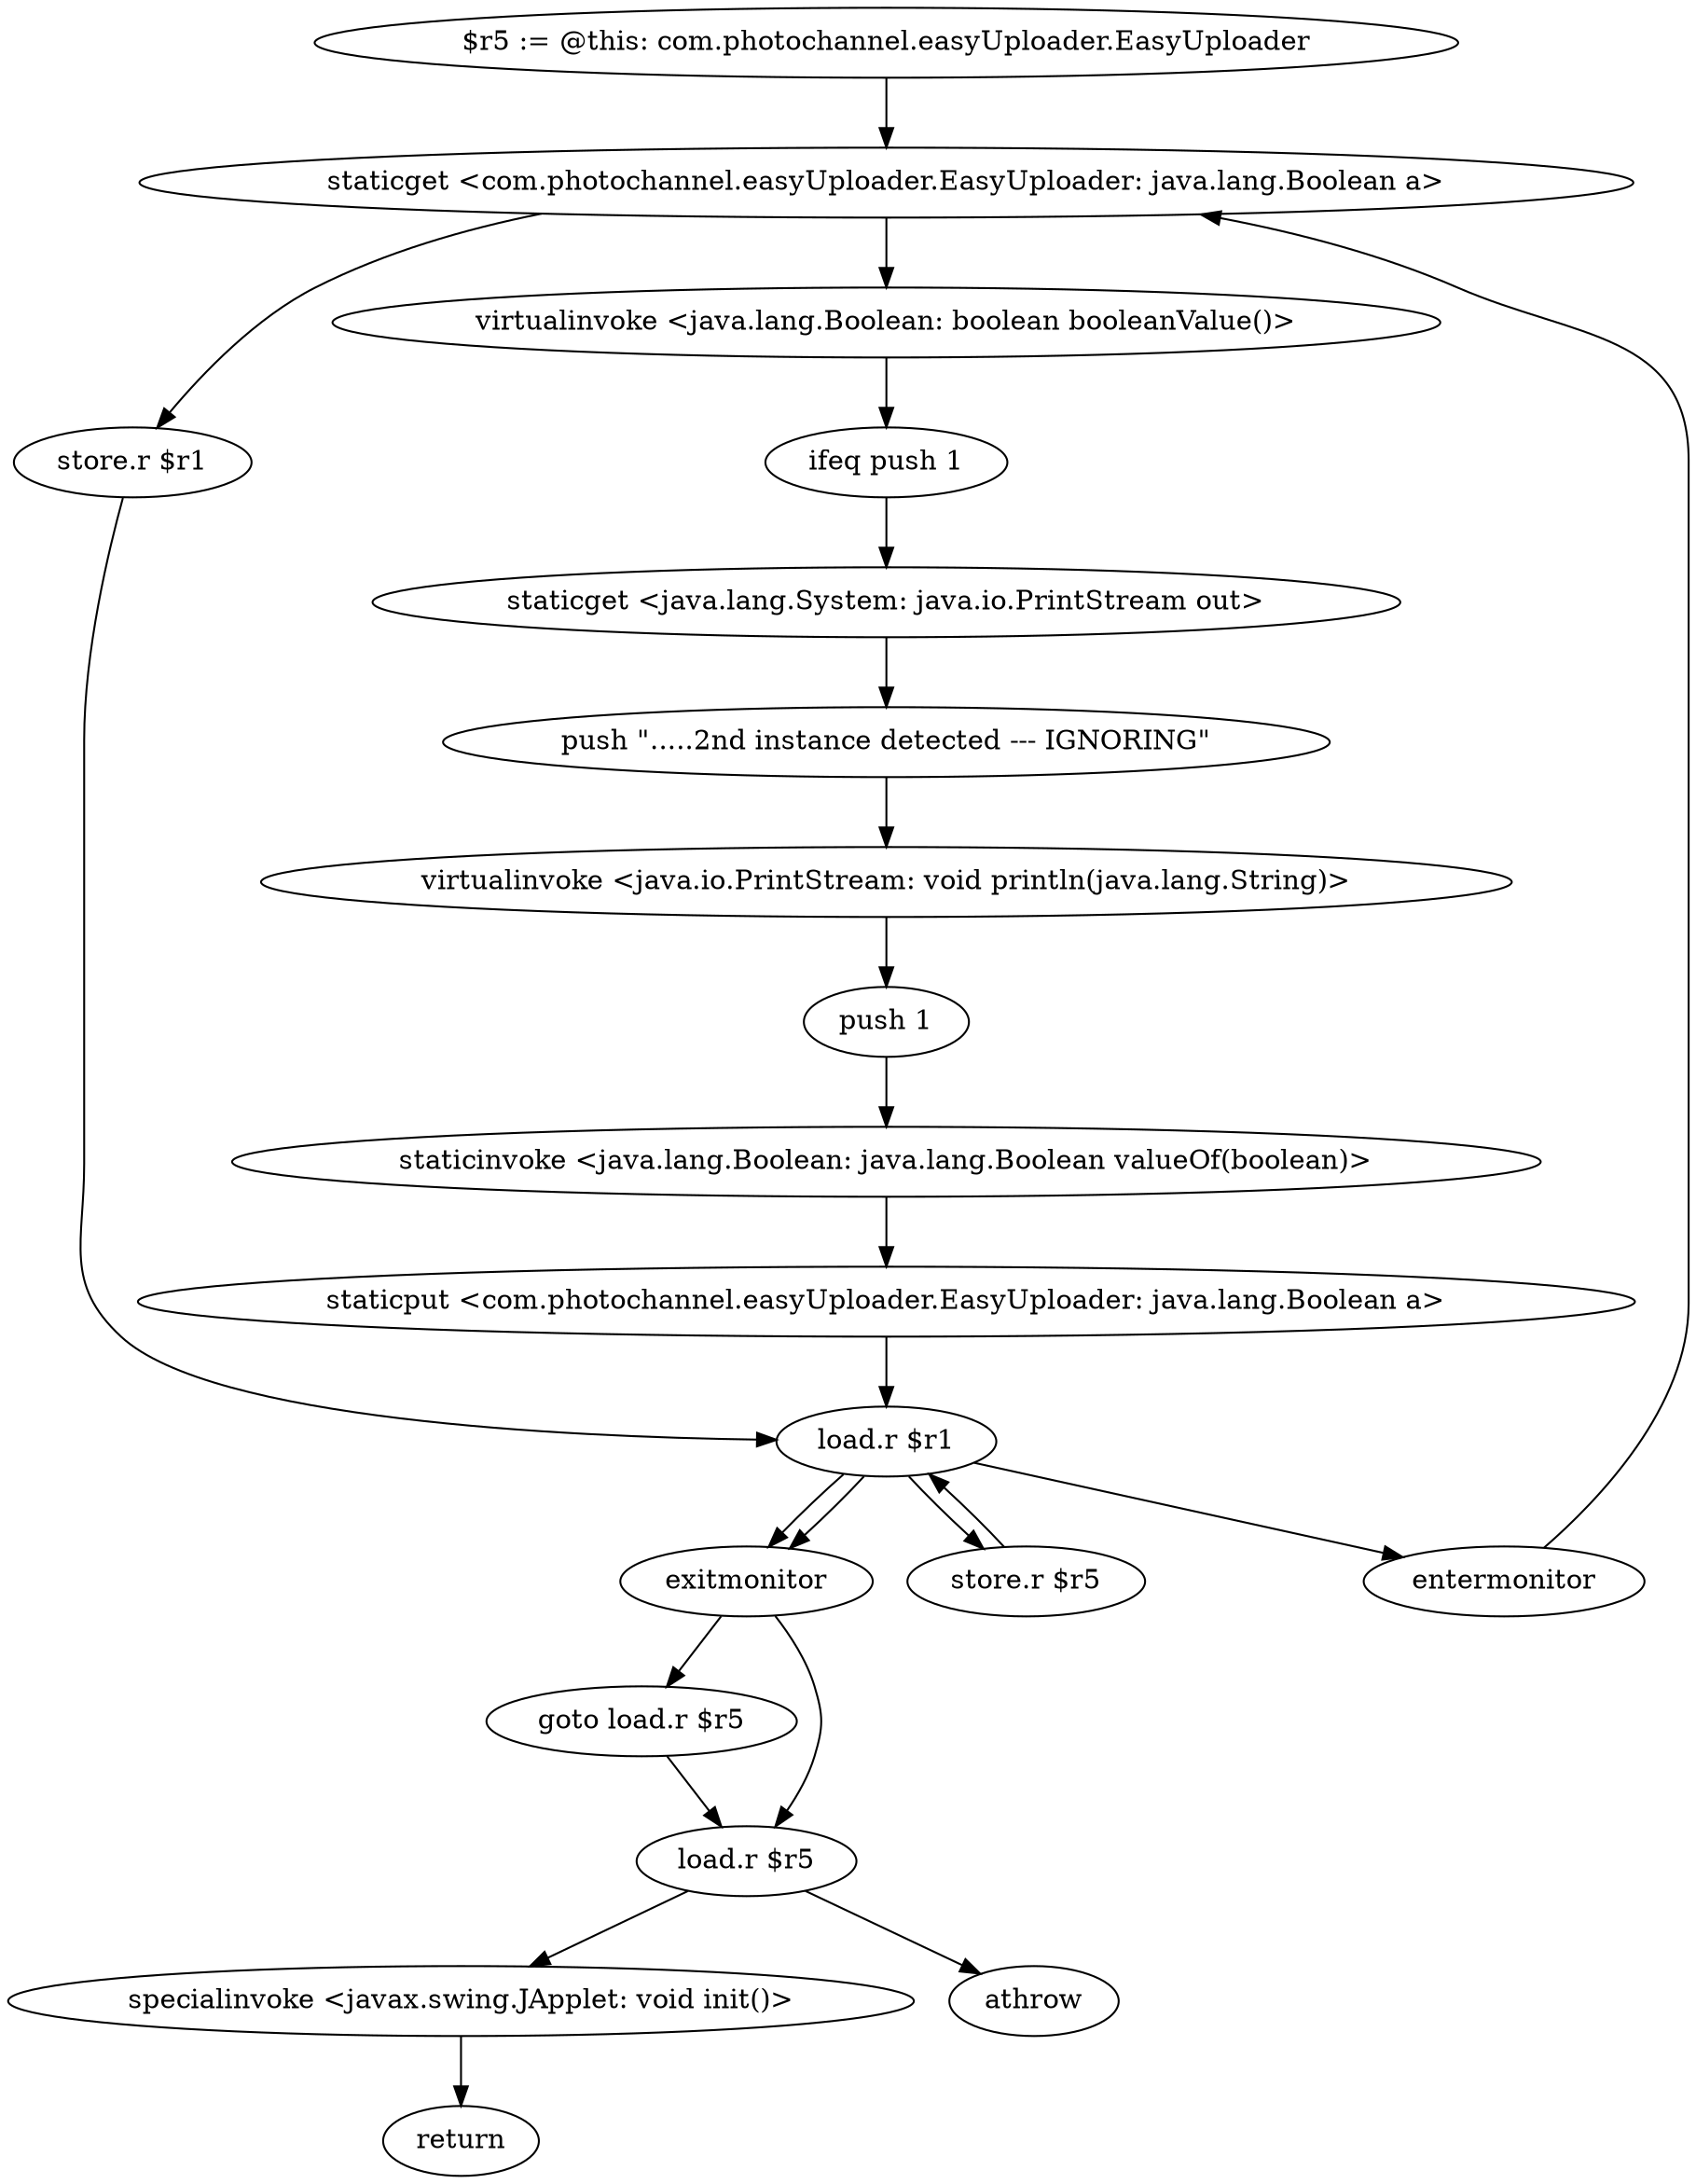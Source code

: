 digraph "" {
    "$r5 := @this: com.photochannel.easyUploader.EasyUploader"
    "staticget <com.photochannel.easyUploader.EasyUploader: java.lang.Boolean a>"
    "$r5 := @this: com.photochannel.easyUploader.EasyUploader"->"staticget <com.photochannel.easyUploader.EasyUploader: java.lang.Boolean a>";
    "store.r $r1"
    "staticget <com.photochannel.easyUploader.EasyUploader: java.lang.Boolean a>"->"store.r $r1";
    "load.r $r1"
    "store.r $r1"->"load.r $r1";
    "entermonitor"
    "load.r $r1"->"entermonitor";
    "entermonitor"->"staticget <com.photochannel.easyUploader.EasyUploader: java.lang.Boolean a>";
    "virtualinvoke <java.lang.Boolean: boolean booleanValue()>"
    "staticget <com.photochannel.easyUploader.EasyUploader: java.lang.Boolean a>"->"virtualinvoke <java.lang.Boolean: boolean booleanValue()>";
    "ifeq push 1"
    "virtualinvoke <java.lang.Boolean: boolean booleanValue()>"->"ifeq push 1";
    "staticget <java.lang.System: java.io.PrintStream out>"
    "ifeq push 1"->"staticget <java.lang.System: java.io.PrintStream out>";
    "push \".....2nd instance detected --- IGNORING\""
    "staticget <java.lang.System: java.io.PrintStream out>"->"push \".....2nd instance detected --- IGNORING\"";
    "virtualinvoke <java.io.PrintStream: void println(java.lang.String)>"
    "push \".....2nd instance detected --- IGNORING\""->"virtualinvoke <java.io.PrintStream: void println(java.lang.String)>";
    "push 1"
    "virtualinvoke <java.io.PrintStream: void println(java.lang.String)>"->"push 1";
    "staticinvoke <java.lang.Boolean: java.lang.Boolean valueOf(boolean)>"
    "push 1"->"staticinvoke <java.lang.Boolean: java.lang.Boolean valueOf(boolean)>";
    "staticput <com.photochannel.easyUploader.EasyUploader: java.lang.Boolean a>"
    "staticinvoke <java.lang.Boolean: java.lang.Boolean valueOf(boolean)>"->"staticput <com.photochannel.easyUploader.EasyUploader: java.lang.Boolean a>";
    "staticput <com.photochannel.easyUploader.EasyUploader: java.lang.Boolean a>"->"load.r $r1";
    "exitmonitor"
    "load.r $r1"->"exitmonitor";
    "goto load.r $r5"
    "exitmonitor"->"goto load.r $r5";
    "load.r $r5"
    "goto load.r $r5"->"load.r $r5";
    "specialinvoke <javax.swing.JApplet: void init()>"
    "load.r $r5"->"specialinvoke <javax.swing.JApplet: void init()>";
    "return"
    "specialinvoke <javax.swing.JApplet: void init()>"->"return";
    "store.r $r5"
    "load.r $r1"->"store.r $r5";
    "store.r $r5"->"load.r $r1";
    "load.r $r1"->"exitmonitor";
    "exitmonitor"->"load.r $r5";
    "athrow"
    "load.r $r5"->"athrow";
}
